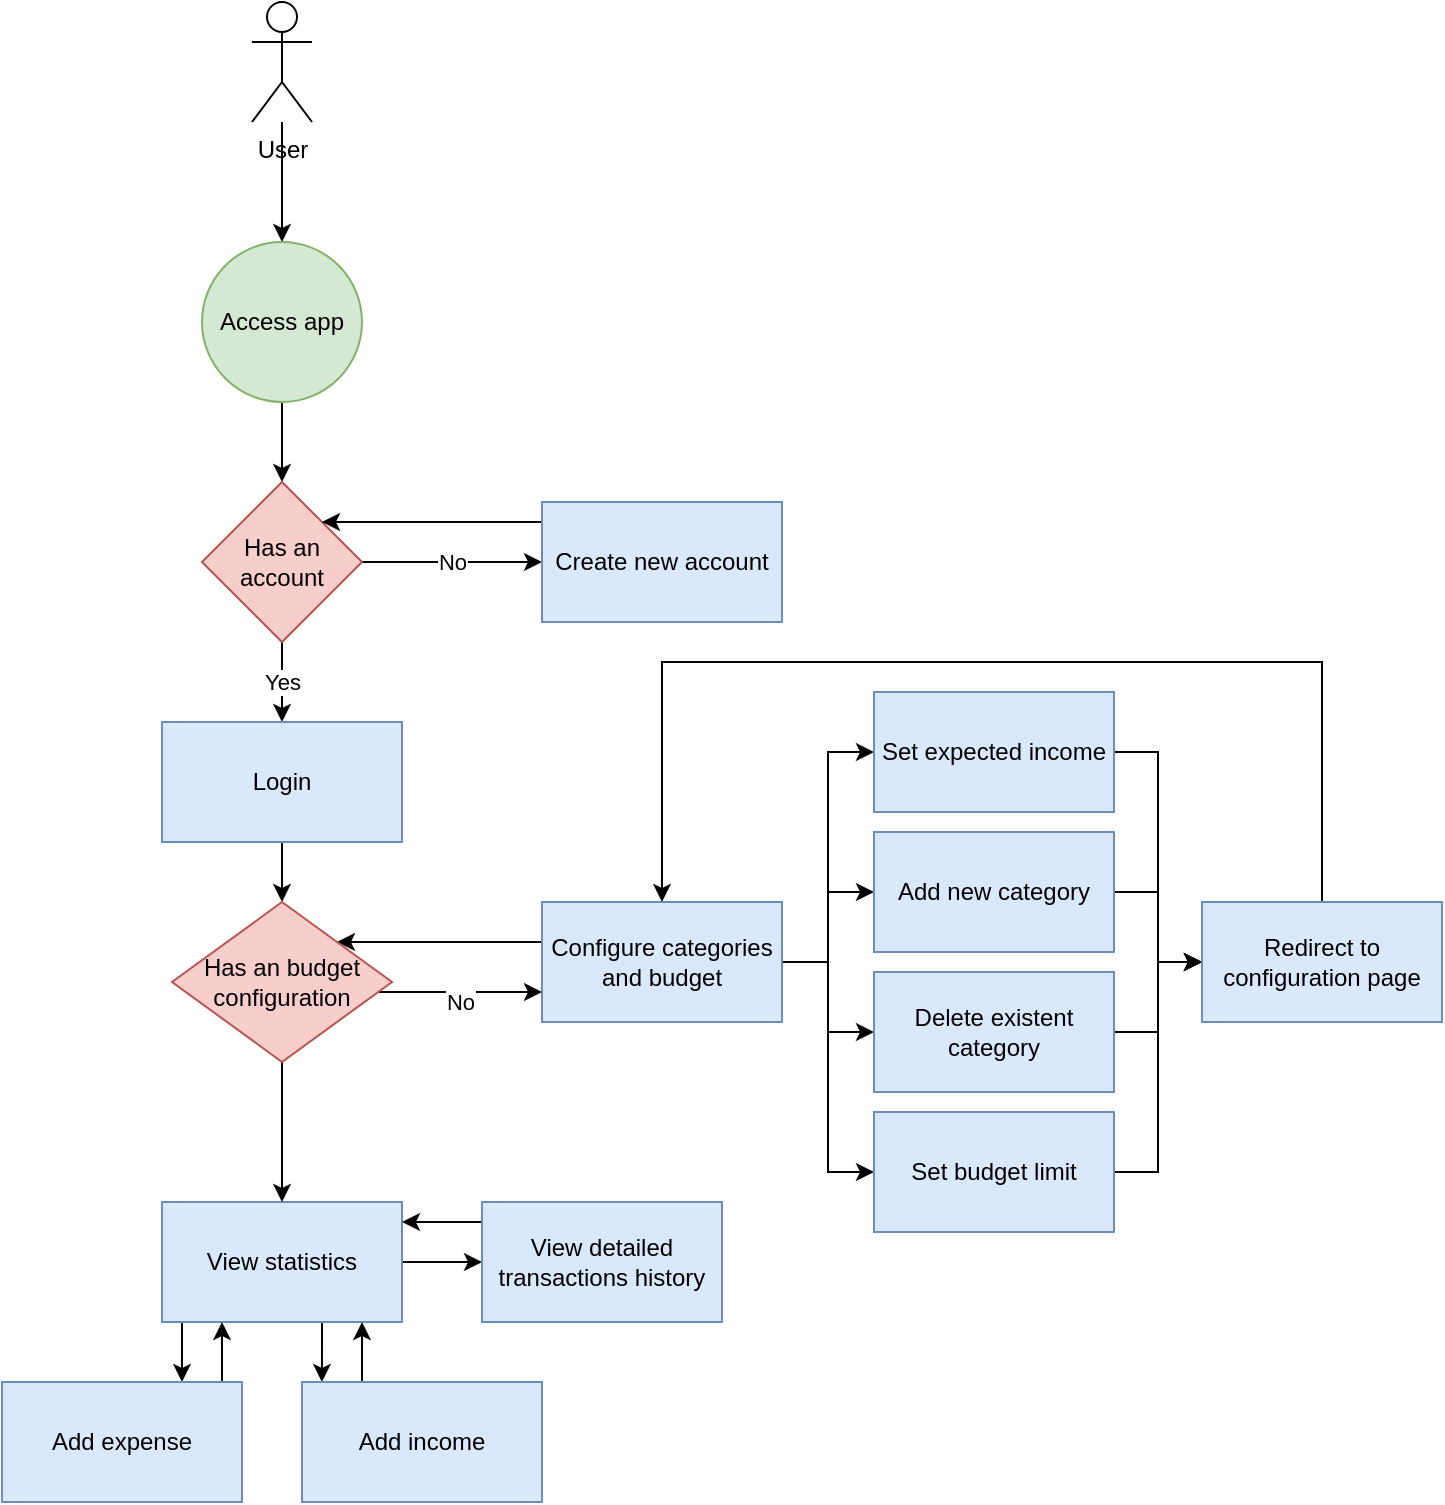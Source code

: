 <mxfile version="20.2.3" type="device"><diagram name="Page-1" id="M0disgDoKEuDskNBbagw"><mxGraphModel dx="1051" dy="747" grid="1" gridSize="10" guides="1" tooltips="1" connect="1" arrows="1" fold="1" page="1" pageScale="1" pageWidth="827" pageHeight="1169" math="0" shadow="0"><root><mxCell id="0"/><mxCell id="1" parent="0"/><mxCell id="FfKEmiM-ORtE9FBb8O3w-10" style="edgeStyle=orthogonalEdgeStyle;rounded=0;orthogonalLoop=1;jettySize=auto;html=1;entryX=0.5;entryY=0;entryDx=0;entryDy=0;" parent="1" source="FfKEmiM-ORtE9FBb8O3w-8" edge="1"><mxGeometry relative="1" as="geometry"><mxPoint x="220" y="290" as="targetPoint"/></mxGeometry></mxCell><mxCell id="FfKEmiM-ORtE9FBb8O3w-8" value="User" style="shape=umlActor;verticalLabelPosition=bottom;verticalAlign=top;html=1;outlineConnect=0;" parent="1" vertex="1"><mxGeometry x="205" y="170" width="30" height="60" as="geometry"/></mxCell><mxCell id="FfKEmiM-ORtE9FBb8O3w-16" style="edgeStyle=orthogonalEdgeStyle;rounded=0;orthogonalLoop=1;jettySize=auto;html=1;entryX=0.5;entryY=0;entryDx=0;entryDy=0;" parent="1" source="FfKEmiM-ORtE9FBb8O3w-13" target="FfKEmiM-ORtE9FBb8O3w-15" edge="1"><mxGeometry relative="1" as="geometry"/></mxCell><mxCell id="FfKEmiM-ORtE9FBb8O3w-13" value="Access app" style="ellipse;whiteSpace=wrap;html=1;aspect=fixed;fillColor=#d5e8d4;strokeColor=#82b366;" parent="1" vertex="1"><mxGeometry x="180" y="290" width="80" height="80" as="geometry"/></mxCell><mxCell id="FfKEmiM-ORtE9FBb8O3w-18" value="Yes" style="edgeStyle=orthogonalEdgeStyle;rounded=0;orthogonalLoop=1;jettySize=auto;html=1;" parent="1" source="FfKEmiM-ORtE9FBb8O3w-15" target="FfKEmiM-ORtE9FBb8O3w-17" edge="1"><mxGeometry relative="1" as="geometry"/></mxCell><mxCell id="FfKEmiM-ORtE9FBb8O3w-20" value="No" style="edgeStyle=orthogonalEdgeStyle;rounded=0;orthogonalLoop=1;jettySize=auto;html=1;entryX=0;entryY=0.5;entryDx=0;entryDy=0;" parent="1" source="FfKEmiM-ORtE9FBb8O3w-15" target="FfKEmiM-ORtE9FBb8O3w-19" edge="1"><mxGeometry relative="1" as="geometry"/></mxCell><mxCell id="FfKEmiM-ORtE9FBb8O3w-15" value="Has an account" style="rhombus;whiteSpace=wrap;html=1;fillColor=#f8cecc;strokeColor=#b85450;" parent="1" vertex="1"><mxGeometry x="180" y="410" width="80" height="80" as="geometry"/></mxCell><mxCell id="KRcD_B97yWrswWwlLPMB-3" style="edgeStyle=orthogonalEdgeStyle;rounded=0;orthogonalLoop=1;jettySize=auto;html=1;entryX=0.5;entryY=0;entryDx=0;entryDy=0;" edge="1" parent="1" source="FfKEmiM-ORtE9FBb8O3w-17" target="KRcD_B97yWrswWwlLPMB-2"><mxGeometry relative="1" as="geometry"/></mxCell><mxCell id="FfKEmiM-ORtE9FBb8O3w-17" value="Login" style="rounded=0;whiteSpace=wrap;html=1;fillColor=#dae8fc;strokeColor=#6c8ebf;" parent="1" vertex="1"><mxGeometry x="160" y="530" width="120" height="60" as="geometry"/></mxCell><mxCell id="KRcD_B97yWrswWwlLPMB-1" style="edgeStyle=orthogonalEdgeStyle;rounded=0;orthogonalLoop=1;jettySize=auto;html=1;entryX=1;entryY=0;entryDx=0;entryDy=0;" edge="1" parent="1" source="FfKEmiM-ORtE9FBb8O3w-19" target="FfKEmiM-ORtE9FBb8O3w-15"><mxGeometry relative="1" as="geometry"><Array as="points"><mxPoint x="380" y="430"/><mxPoint x="380" y="430"/></Array></mxGeometry></mxCell><mxCell id="FfKEmiM-ORtE9FBb8O3w-19" value="Create new account" style="rounded=0;whiteSpace=wrap;html=1;fillColor=#dae8fc;strokeColor=#6c8ebf;" parent="1" vertex="1"><mxGeometry x="350" y="420" width="120" height="60" as="geometry"/></mxCell><mxCell id="KRcD_B97yWrswWwlLPMB-11" style="edgeStyle=orthogonalEdgeStyle;rounded=0;orthogonalLoop=1;jettySize=auto;html=1;" edge="1" parent="1" source="FfKEmiM-ORtE9FBb8O3w-21" target="FfKEmiM-ORtE9FBb8O3w-29"><mxGeometry relative="1" as="geometry"><Array as="points"><mxPoint x="170" y="840"/><mxPoint x="170" y="840"/></Array></mxGeometry></mxCell><mxCell id="KRcD_B97yWrswWwlLPMB-15" style="edgeStyle=orthogonalEdgeStyle;rounded=0;orthogonalLoop=1;jettySize=auto;html=1;entryX=0.083;entryY=0;entryDx=0;entryDy=0;entryPerimeter=0;" edge="1" parent="1" source="FfKEmiM-ORtE9FBb8O3w-21" target="FfKEmiM-ORtE9FBb8O3w-30"><mxGeometry relative="1" as="geometry"><Array as="points"><mxPoint x="240" y="840"/><mxPoint x="240" y="840"/></Array></mxGeometry></mxCell><mxCell id="KRcD_B97yWrswWwlLPMB-27" style="edgeStyle=orthogonalEdgeStyle;rounded=0;orthogonalLoop=1;jettySize=auto;html=1;entryX=0;entryY=0.5;entryDx=0;entryDy=0;" edge="1" parent="1" source="FfKEmiM-ORtE9FBb8O3w-21" target="KRcD_B97yWrswWwlLPMB-26"><mxGeometry relative="1" as="geometry"/></mxCell><mxCell id="FfKEmiM-ORtE9FBb8O3w-21" value="View statistics" style="rounded=0;whiteSpace=wrap;html=1;fillColor=#dae8fc;strokeColor=#6c8ebf;" parent="1" vertex="1"><mxGeometry x="160" y="770" width="120" height="60" as="geometry"/></mxCell><mxCell id="KRcD_B97yWrswWwlLPMB-6" style="edgeStyle=orthogonalEdgeStyle;rounded=0;orthogonalLoop=1;jettySize=auto;html=1;entryX=1;entryY=0;entryDx=0;entryDy=0;" edge="1" parent="1" source="FfKEmiM-ORtE9FBb8O3w-22" target="KRcD_B97yWrswWwlLPMB-2"><mxGeometry relative="1" as="geometry"><Array as="points"><mxPoint x="390" y="640"/><mxPoint x="390" y="640"/></Array></mxGeometry></mxCell><mxCell id="KRcD_B97yWrswWwlLPMB-21" style="edgeStyle=orthogonalEdgeStyle;rounded=0;orthogonalLoop=1;jettySize=auto;html=1;entryX=0;entryY=0.5;entryDx=0;entryDy=0;" edge="1" parent="1" source="FfKEmiM-ORtE9FBb8O3w-22" target="KRcD_B97yWrswWwlLPMB-19"><mxGeometry relative="1" as="geometry"/></mxCell><mxCell id="KRcD_B97yWrswWwlLPMB-22" style="edgeStyle=orthogonalEdgeStyle;rounded=0;orthogonalLoop=1;jettySize=auto;html=1;" edge="1" parent="1" source="FfKEmiM-ORtE9FBb8O3w-22" target="KRcD_B97yWrswWwlLPMB-17"><mxGeometry relative="1" as="geometry"/></mxCell><mxCell id="KRcD_B97yWrswWwlLPMB-23" style="edgeStyle=orthogonalEdgeStyle;rounded=0;orthogonalLoop=1;jettySize=auto;html=1;" edge="1" parent="1" source="FfKEmiM-ORtE9FBb8O3w-22" target="KRcD_B97yWrswWwlLPMB-18"><mxGeometry relative="1" as="geometry"/></mxCell><mxCell id="KRcD_B97yWrswWwlLPMB-24" style="edgeStyle=orthogonalEdgeStyle;rounded=0;orthogonalLoop=1;jettySize=auto;html=1;entryX=0;entryY=0.5;entryDx=0;entryDy=0;" edge="1" parent="1" source="FfKEmiM-ORtE9FBb8O3w-22" target="KRcD_B97yWrswWwlLPMB-20"><mxGeometry relative="1" as="geometry"/></mxCell><mxCell id="FfKEmiM-ORtE9FBb8O3w-22" value="Configure categories and budget" style="rounded=0;whiteSpace=wrap;html=1;fillColor=#dae8fc;strokeColor=#6c8ebf;" parent="1" vertex="1"><mxGeometry x="350" y="620" width="120" height="60" as="geometry"/></mxCell><mxCell id="KRcD_B97yWrswWwlLPMB-12" style="edgeStyle=orthogonalEdgeStyle;rounded=0;orthogonalLoop=1;jettySize=auto;html=1;" edge="1" parent="1" source="FfKEmiM-ORtE9FBb8O3w-29" target="FfKEmiM-ORtE9FBb8O3w-21"><mxGeometry relative="1" as="geometry"><Array as="points"><mxPoint x="190" y="840"/><mxPoint x="190" y="840"/></Array></mxGeometry></mxCell><mxCell id="FfKEmiM-ORtE9FBb8O3w-29" value="Add expense" style="rounded=0;whiteSpace=wrap;html=1;fillColor=#dae8fc;strokeColor=#6c8ebf;" parent="1" vertex="1"><mxGeometry x="80" y="860" width="120" height="60" as="geometry"/></mxCell><mxCell id="KRcD_B97yWrswWwlLPMB-16" style="edgeStyle=orthogonalEdgeStyle;rounded=0;orthogonalLoop=1;jettySize=auto;html=1;" edge="1" parent="1" source="FfKEmiM-ORtE9FBb8O3w-30" target="FfKEmiM-ORtE9FBb8O3w-21"><mxGeometry relative="1" as="geometry"><Array as="points"><mxPoint x="260" y="850"/><mxPoint x="260" y="850"/></Array></mxGeometry></mxCell><mxCell id="FfKEmiM-ORtE9FBb8O3w-30" value="Add income" style="rounded=0;whiteSpace=wrap;html=1;fillColor=#dae8fc;strokeColor=#6c8ebf;" parent="1" vertex="1"><mxGeometry x="230" y="860" width="120" height="60" as="geometry"/></mxCell><mxCell id="KRcD_B97yWrswWwlLPMB-7" style="edgeStyle=orthogonalEdgeStyle;rounded=0;orthogonalLoop=1;jettySize=auto;html=1;entryX=0.5;entryY=0;entryDx=0;entryDy=0;" edge="1" parent="1" source="KRcD_B97yWrswWwlLPMB-2" target="FfKEmiM-ORtE9FBb8O3w-21"><mxGeometry relative="1" as="geometry"/></mxCell><mxCell id="KRcD_B97yWrswWwlLPMB-29" value="No" style="edgeStyle=orthogonalEdgeStyle;rounded=0;orthogonalLoop=1;jettySize=auto;html=1;entryX=0;entryY=0.75;entryDx=0;entryDy=0;" edge="1" parent="1" source="KRcD_B97yWrswWwlLPMB-2" target="FfKEmiM-ORtE9FBb8O3w-22"><mxGeometry x="0.075" y="-6" relative="1" as="geometry"><Array as="points"><mxPoint x="290" y="665"/><mxPoint x="290" y="665"/></Array><mxPoint x="-3" y="-1" as="offset"/></mxGeometry></mxCell><mxCell id="KRcD_B97yWrswWwlLPMB-2" value="Has an budget configuration" style="rhombus;whiteSpace=wrap;html=1;fillColor=#f8cecc;strokeColor=#b85450;" vertex="1" parent="1"><mxGeometry x="165" y="620" width="110" height="80" as="geometry"/></mxCell><mxCell id="KRcD_B97yWrswWwlLPMB-33" style="edgeStyle=orthogonalEdgeStyle;rounded=0;orthogonalLoop=1;jettySize=auto;html=1;entryX=0;entryY=0.5;entryDx=0;entryDy=0;" edge="1" parent="1" source="KRcD_B97yWrswWwlLPMB-17" target="KRcD_B97yWrswWwlLPMB-31"><mxGeometry relative="1" as="geometry"/></mxCell><mxCell id="KRcD_B97yWrswWwlLPMB-17" value="Add new category" style="rounded=0;whiteSpace=wrap;html=1;fillColor=#dae8fc;strokeColor=#6c8ebf;" vertex="1" parent="1"><mxGeometry x="516" y="585" width="120" height="60" as="geometry"/></mxCell><mxCell id="KRcD_B97yWrswWwlLPMB-34" style="edgeStyle=orthogonalEdgeStyle;rounded=0;orthogonalLoop=1;jettySize=auto;html=1;" edge="1" parent="1" source="KRcD_B97yWrswWwlLPMB-18" target="KRcD_B97yWrswWwlLPMB-31"><mxGeometry relative="1" as="geometry"/></mxCell><mxCell id="KRcD_B97yWrswWwlLPMB-18" value="Delete existent category" style="rounded=0;whiteSpace=wrap;html=1;fillColor=#dae8fc;strokeColor=#6c8ebf;" vertex="1" parent="1"><mxGeometry x="516" y="655" width="120" height="60" as="geometry"/></mxCell><mxCell id="KRcD_B97yWrswWwlLPMB-32" style="edgeStyle=orthogonalEdgeStyle;rounded=0;orthogonalLoop=1;jettySize=auto;html=1;entryX=0;entryY=0.5;entryDx=0;entryDy=0;" edge="1" parent="1" source="KRcD_B97yWrswWwlLPMB-19" target="KRcD_B97yWrswWwlLPMB-31"><mxGeometry relative="1" as="geometry"/></mxCell><mxCell id="KRcD_B97yWrswWwlLPMB-19" value="Set expected income" style="rounded=0;whiteSpace=wrap;html=1;fillColor=#dae8fc;strokeColor=#6c8ebf;" vertex="1" parent="1"><mxGeometry x="516" y="515" width="120" height="60" as="geometry"/></mxCell><mxCell id="KRcD_B97yWrswWwlLPMB-35" style="edgeStyle=orthogonalEdgeStyle;rounded=0;orthogonalLoop=1;jettySize=auto;html=1;entryX=0;entryY=0.5;entryDx=0;entryDy=0;" edge="1" parent="1" source="KRcD_B97yWrswWwlLPMB-20" target="KRcD_B97yWrswWwlLPMB-31"><mxGeometry relative="1" as="geometry"/></mxCell><mxCell id="KRcD_B97yWrswWwlLPMB-20" value="Set budget limit" style="rounded=0;whiteSpace=wrap;html=1;fillColor=#dae8fc;strokeColor=#6c8ebf;" vertex="1" parent="1"><mxGeometry x="516" y="725" width="120" height="60" as="geometry"/></mxCell><mxCell id="KRcD_B97yWrswWwlLPMB-28" style="edgeStyle=orthogonalEdgeStyle;rounded=0;orthogonalLoop=1;jettySize=auto;html=1;" edge="1" parent="1" source="KRcD_B97yWrswWwlLPMB-26"><mxGeometry relative="1" as="geometry"><mxPoint x="280" y="780" as="targetPoint"/><Array as="points"><mxPoint x="280" y="780"/></Array></mxGeometry></mxCell><mxCell id="KRcD_B97yWrswWwlLPMB-26" value="View detailed transactions history" style="rounded=0;whiteSpace=wrap;html=1;fillColor=#dae8fc;strokeColor=#6c8ebf;" vertex="1" parent="1"><mxGeometry x="320" y="770" width="120" height="60" as="geometry"/></mxCell><mxCell id="KRcD_B97yWrswWwlLPMB-36" style="edgeStyle=orthogonalEdgeStyle;rounded=0;orthogonalLoop=1;jettySize=auto;html=1;entryX=0.5;entryY=0;entryDx=0;entryDy=0;" edge="1" parent="1" source="KRcD_B97yWrswWwlLPMB-31" target="FfKEmiM-ORtE9FBb8O3w-22"><mxGeometry relative="1" as="geometry"><Array as="points"><mxPoint x="740" y="500"/><mxPoint x="410" y="500"/></Array></mxGeometry></mxCell><mxCell id="KRcD_B97yWrswWwlLPMB-31" value="Redirect to configuration page" style="rounded=0;whiteSpace=wrap;html=1;fillColor=#dae8fc;strokeColor=#6c8ebf;" vertex="1" parent="1"><mxGeometry x="680" y="620" width="120" height="60" as="geometry"/></mxCell></root></mxGraphModel></diagram></mxfile>